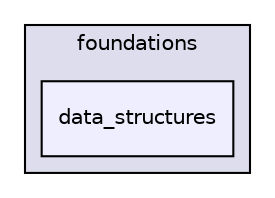 digraph "src/lib/foundations/data_structures" {
  compound=true
  node [ fontsize="10", fontname="Helvetica"];
  edge [ labelfontsize="10", labelfontname="Helvetica"];
  subgraph clusterdir_22aca35e3ec12f68aff9c7ff7652d11f {
    graph [ bgcolor="#ddddee", pencolor="black", label="foundations" fontname="Helvetica", fontsize="10", URL="dir_22aca35e3ec12f68aff9c7ff7652d11f.html"]
  dir_5926f192912f0ac2f97514c5e54ef25e [shape=box, label="data_structures", style="filled", fillcolor="#eeeeff", pencolor="black", URL="dir_5926f192912f0ac2f97514c5e54ef25e.html"];
  }
}

